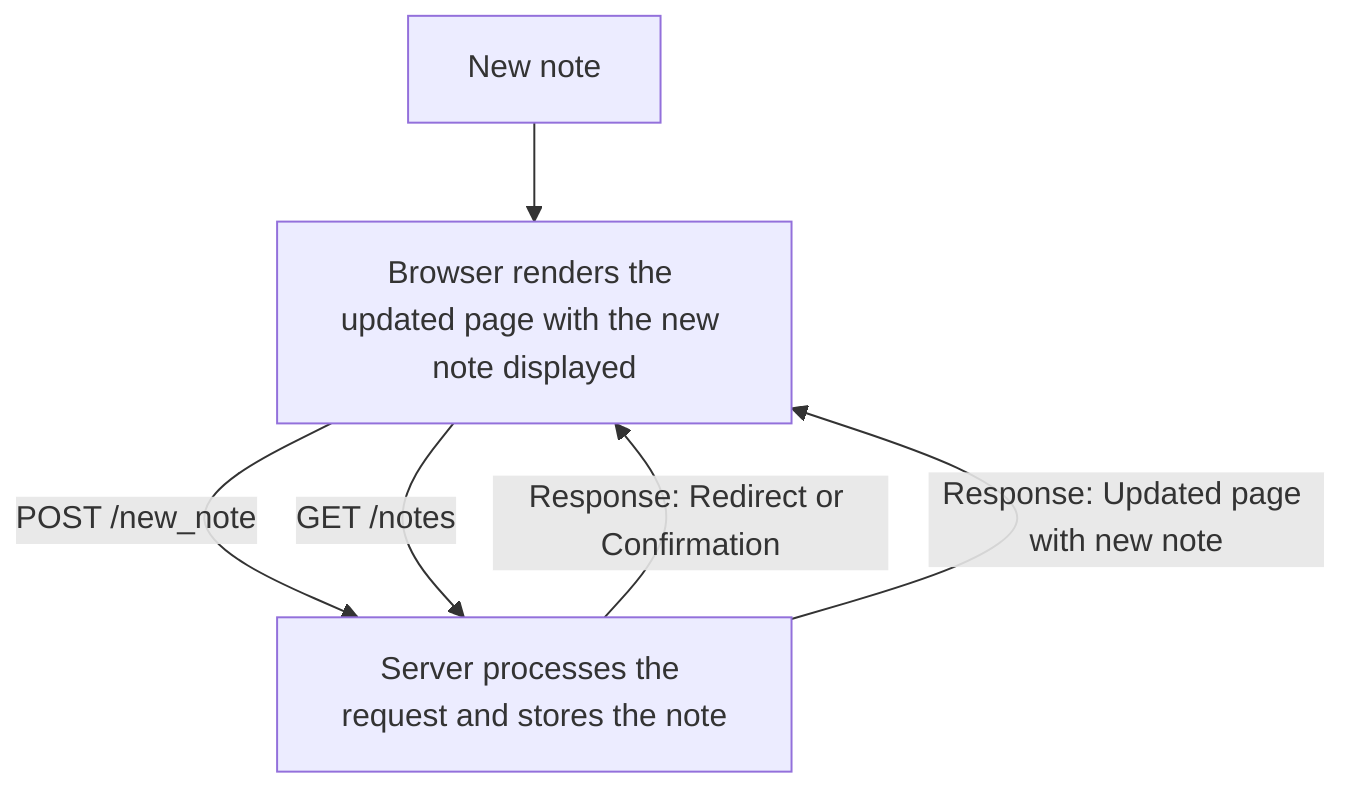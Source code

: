 graph TD
    User[New note] --> Browser[Browser sends a POST request to the server with the note data]
    Browser -->|POST /new_note| Server[Server processes the request and stores the note]
    Server -->|Response: Redirect or Confirmation| Browser[Browser receives a response and triggers a page reload]
    Browser -->|GET /notes| Server
    Server -->|Response: Updated page with new note| Browser[Browser renders the updated page with the new note displayed]